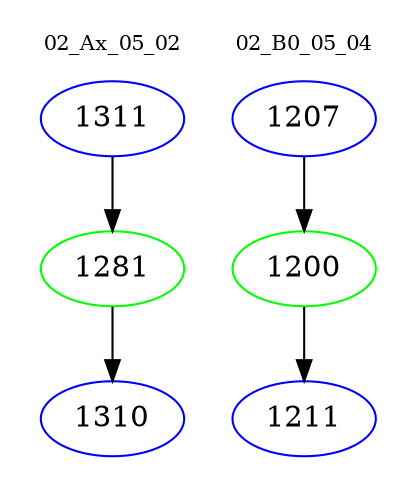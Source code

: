 digraph{
subgraph cluster_0 {
color = white
label = "02_Ax_05_02";
fontsize=10;
T0_1311 [label="1311", color="blue"]
T0_1311 -> T0_1281 [color="black"]
T0_1281 [label="1281", color="green"]
T0_1281 -> T0_1310 [color="black"]
T0_1310 [label="1310", color="blue"]
}
subgraph cluster_1 {
color = white
label = "02_B0_05_04";
fontsize=10;
T1_1207 [label="1207", color="blue"]
T1_1207 -> T1_1200 [color="black"]
T1_1200 [label="1200", color="green"]
T1_1200 -> T1_1211 [color="black"]
T1_1211 [label="1211", color="blue"]
}
}

